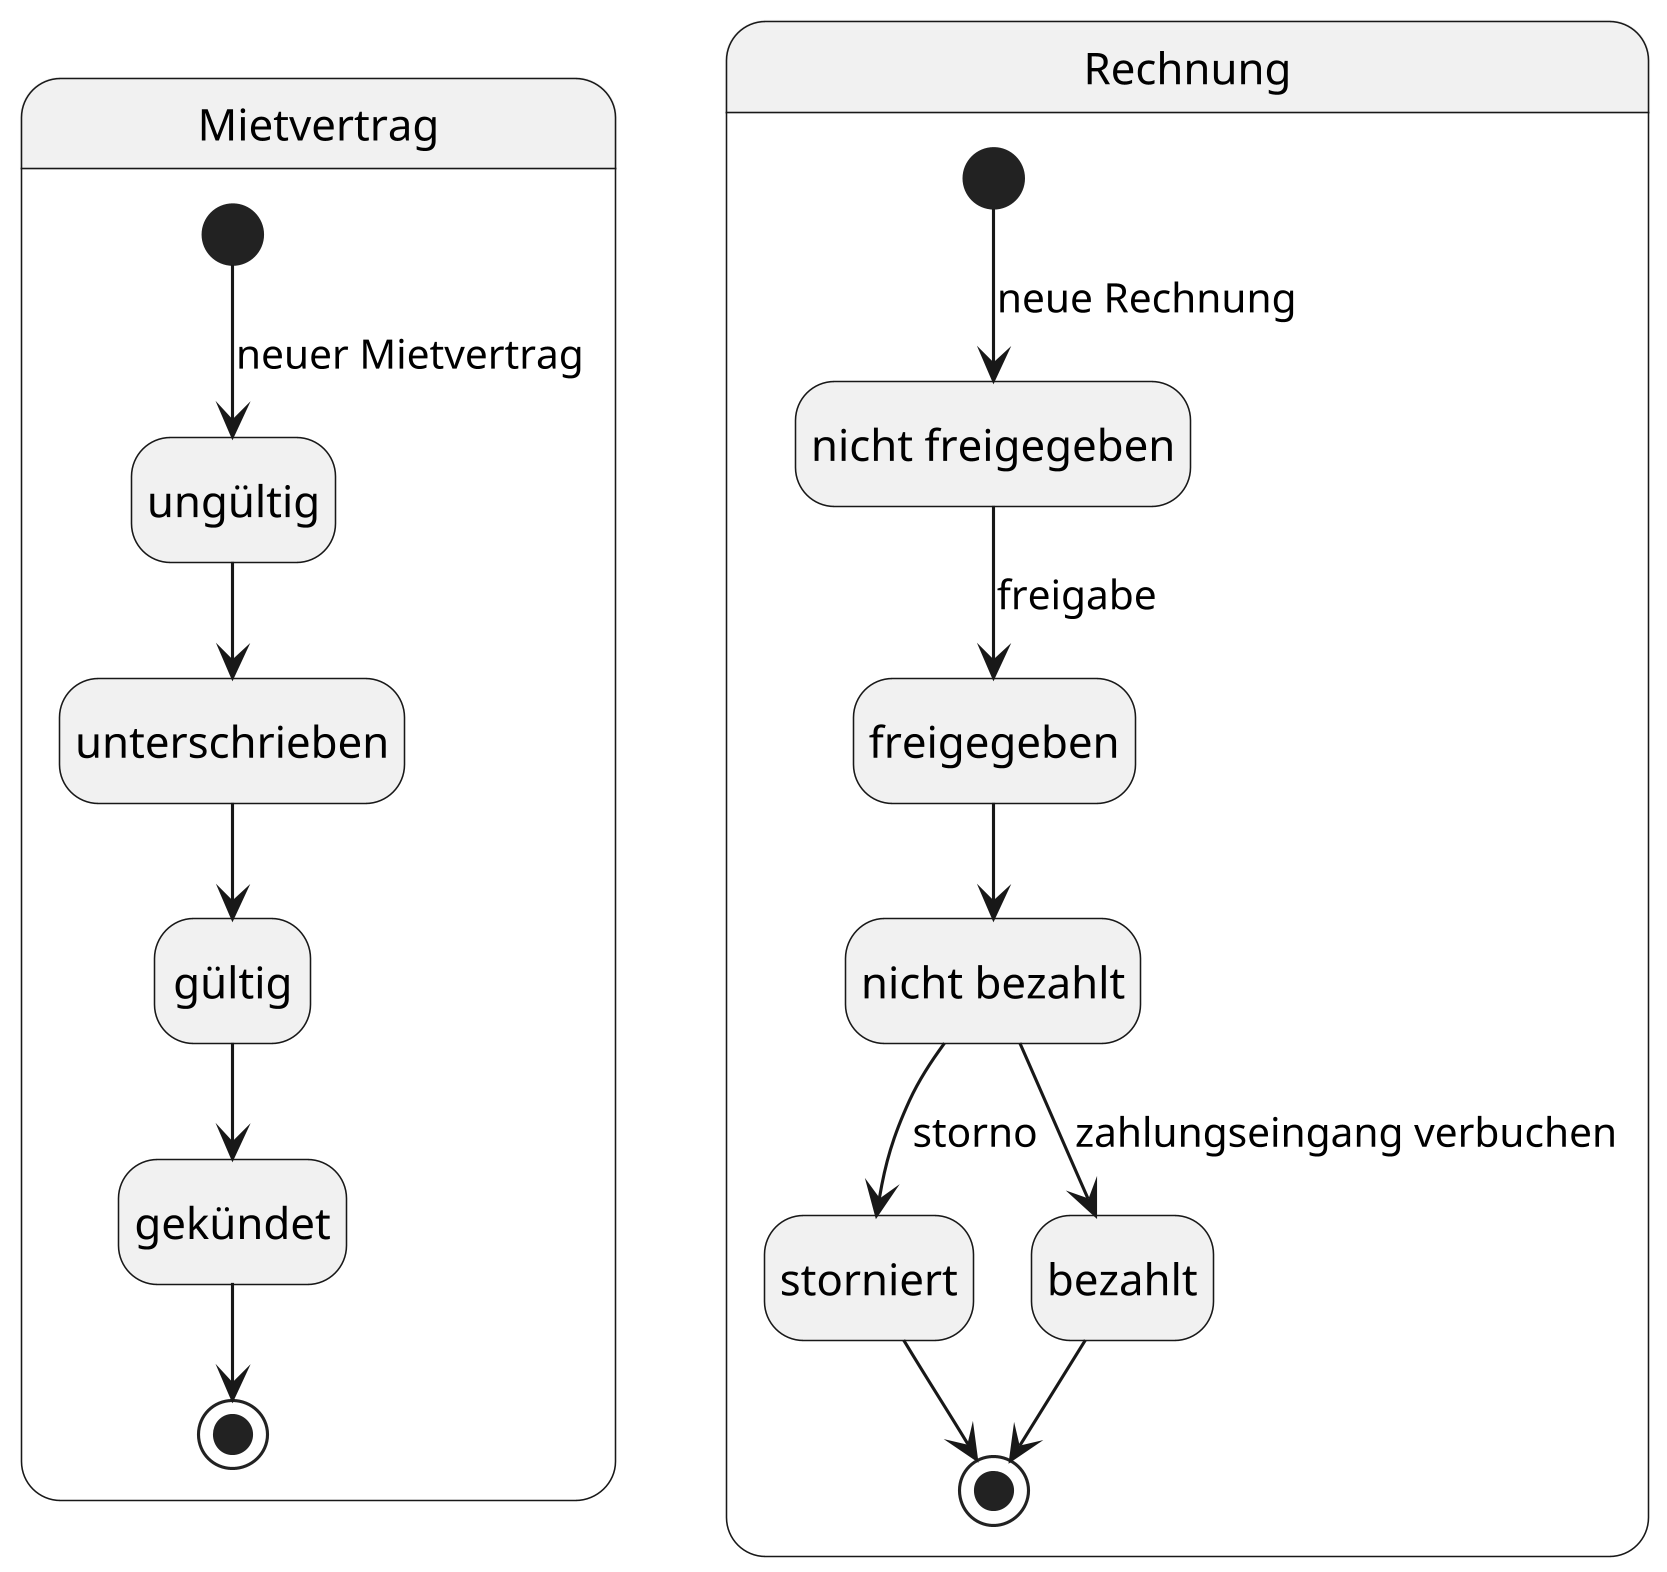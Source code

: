 @startuml mietvertragRechnung
skinparam dpi 300
hide empty description

state Mietvertrag {
[*] --> ungültig : neuer Mietvertrag
ungültig --> unterschrieben
unterschrieben --> gültig
gültig --> gekündet
gekündet --> [*]
}

state Rechnung {
state "nicht freigegeben" as nf
[*] --> nf : neue Rechnung
nf --> freigegeben : freigabe
state nichtBezahlt as "nicht bezahlt"
freigegeben --> nichtBezahlt
nichtBezahlt --> storniert : storno
nichtBezahlt --> bezahlt : zahlungseingang verbuchen
bezahlt -->[*]
storniert -->[*]
}
@enduml